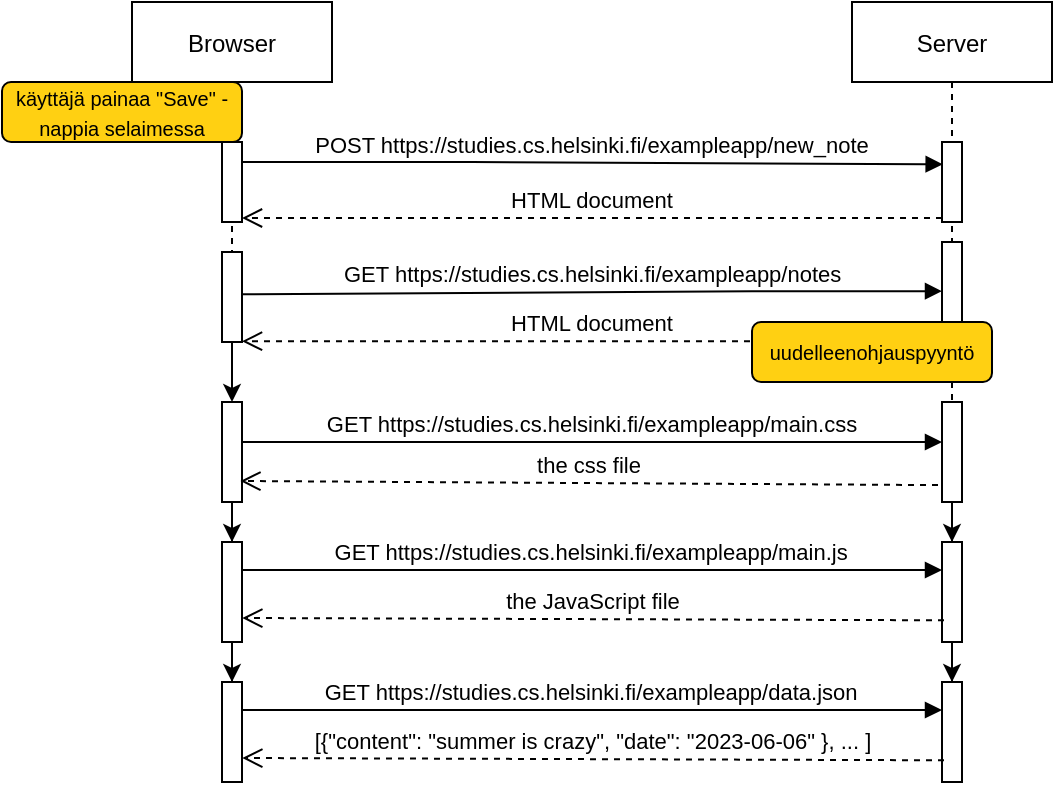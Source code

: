 <mxfile version="13.7.9" type="device"><diagram id="kgpKYQtTHZ0yAKxKKP6v" name="Page-1"><mxGraphModel dx="988" dy="523" grid="1" gridSize="10" guides="1" tooltips="1" connect="1" arrows="1" fold="1" page="1" pageScale="1" pageWidth="850" pageHeight="1100" math="0" shadow="0"><root><mxCell id="0"/><mxCell id="1" parent="0"/><mxCell id="3nuBFxr9cyL0pnOWT2aG-1" value="Browser" style="shape=umlLifeline;perimeter=lifelinePerimeter;container=1;collapsible=0;recursiveResize=0;rounded=0;shadow=0;strokeWidth=1;" parent="1" vertex="1"><mxGeometry x="120" y="80" width="100" height="340" as="geometry"/></mxCell><mxCell id="lJntqFQhvq1dbMyiNx_N-22" value="" style="edgeStyle=orthogonalEdgeStyle;rounded=0;orthogonalLoop=1;jettySize=auto;html=1;" parent="3nuBFxr9cyL0pnOWT2aG-1" source="lJntqFQhvq1dbMyiNx_N-23" edge="1"><mxGeometry relative="1" as="geometry"><mxPoint x="50" y="200" as="targetPoint"/></mxGeometry></mxCell><mxCell id="3nuBFxr9cyL0pnOWT2aG-2" value="" style="points=[];perimeter=orthogonalPerimeter;rounded=0;shadow=0;strokeWidth=1;" parent="3nuBFxr9cyL0pnOWT2aG-1" vertex="1"><mxGeometry x="45" y="70" width="10" height="40" as="geometry"/></mxCell><mxCell id="lJntqFQhvq1dbMyiNx_N-9" value="" style="edgeStyle=orthogonalEdgeStyle;rounded=0;orthogonalLoop=1;jettySize=auto;html=1;" parent="3nuBFxr9cyL0pnOWT2aG-1" source="lJntqFQhvq1dbMyiNx_N-1" target="lJntqFQhvq1dbMyiNx_N-8" edge="1"><mxGeometry relative="1" as="geometry"/></mxCell><mxCell id="lJntqFQhvq1dbMyiNx_N-1" value="" style="points=[];perimeter=orthogonalPerimeter;rounded=0;shadow=0;strokeWidth=1;" parent="3nuBFxr9cyL0pnOWT2aG-1" vertex="1"><mxGeometry x="45" y="200" width="10" height="50" as="geometry"/></mxCell><mxCell id="lJntqFQhvq1dbMyiNx_N-8" value="" style="points=[];perimeter=orthogonalPerimeter;rounded=0;shadow=0;strokeWidth=1;" parent="3nuBFxr9cyL0pnOWT2aG-1" vertex="1"><mxGeometry x="45" y="270" width="10" height="50" as="geometry"/></mxCell><mxCell id="lJntqFQhvq1dbMyiNx_N-23" value="" style="points=[];perimeter=orthogonalPerimeter;rounded=0;shadow=0;strokeWidth=1;" parent="3nuBFxr9cyL0pnOWT2aG-1" vertex="1"><mxGeometry x="45" y="125" width="10" height="45" as="geometry"/></mxCell><mxCell id="3nuBFxr9cyL0pnOWT2aG-5" value="Server" style="shape=umlLifeline;perimeter=lifelinePerimeter;container=1;collapsible=0;recursiveResize=0;rounded=0;shadow=0;strokeWidth=1;" parent="1" vertex="1"><mxGeometry x="480" y="80" width="100" height="290" as="geometry"/></mxCell><mxCell id="lJntqFQhvq1dbMyiNx_N-5" value="" style="edgeStyle=orthogonalEdgeStyle;rounded=0;orthogonalLoop=1;jettySize=auto;html=1;" parent="3nuBFxr9cyL0pnOWT2aG-5" edge="1"><mxGeometry relative="1" as="geometry"><mxPoint x="-10" y="160" as="sourcePoint"/><mxPoint x="-10" y="190" as="targetPoint"/></mxGeometry></mxCell><mxCell id="3nuBFxr9cyL0pnOWT2aG-6" value="" style="points=[];perimeter=orthogonalPerimeter;rounded=0;shadow=0;strokeWidth=1;" parent="3nuBFxr9cyL0pnOWT2aG-5" vertex="1"><mxGeometry x="45" y="70" width="10" height="40" as="geometry"/></mxCell><mxCell id="lJntqFQhvq1dbMyiNx_N-11" value="" style="edgeStyle=orthogonalEdgeStyle;rounded=0;orthogonalLoop=1;jettySize=auto;html=1;" parent="3nuBFxr9cyL0pnOWT2aG-5" source="lJntqFQhvq1dbMyiNx_N-4" target="lJntqFQhvq1dbMyiNx_N-10" edge="1"><mxGeometry relative="1" as="geometry"/></mxCell><mxCell id="lJntqFQhvq1dbMyiNx_N-4" value="" style="points=[];perimeter=orthogonalPerimeter;rounded=0;shadow=0;strokeWidth=1;" parent="3nuBFxr9cyL0pnOWT2aG-5" vertex="1"><mxGeometry x="45" y="200" width="10" height="50" as="geometry"/></mxCell><mxCell id="lJntqFQhvq1dbMyiNx_N-10" value="" style="points=[];perimeter=orthogonalPerimeter;rounded=0;shadow=0;strokeWidth=1;" parent="3nuBFxr9cyL0pnOWT2aG-5" vertex="1"><mxGeometry x="45" y="270" width="10" height="50" as="geometry"/></mxCell><mxCell id="lJntqFQhvq1dbMyiNx_N-27" value="" style="points=[];perimeter=orthogonalPerimeter;rounded=0;shadow=0;strokeWidth=1;" parent="3nuBFxr9cyL0pnOWT2aG-5" vertex="1"><mxGeometry x="45" y="120" width="10" height="50" as="geometry"/></mxCell><mxCell id="3nuBFxr9cyL0pnOWT2aG-7" value="HTML document" style="verticalAlign=bottom;endArrow=open;dashed=1;endSize=8;exitX=0;exitY=0.95;shadow=0;strokeWidth=1;" parent="1" source="3nuBFxr9cyL0pnOWT2aG-6" target="3nuBFxr9cyL0pnOWT2aG-2" edge="1"><mxGeometry relative="1" as="geometry"><mxPoint x="275" y="236" as="targetPoint"/></mxGeometry></mxCell><mxCell id="3nuBFxr9cyL0pnOWT2aG-8" value="POST https://studies.cs.helsinki.fi/exampleapp/new_note" style="verticalAlign=bottom;endArrow=block;shadow=0;strokeWidth=1;entryX=0.033;entryY=0.279;entryDx=0;entryDy=0;entryPerimeter=0;" parent="1" source="3nuBFxr9cyL0pnOWT2aG-2" target="3nuBFxr9cyL0pnOWT2aG-6" edge="1"><mxGeometry relative="1" as="geometry"><mxPoint x="275" y="160" as="sourcePoint"/><mxPoint x="520" y="160" as="targetPoint"/><Array as="points"><mxPoint x="280" y="160"/></Array></mxGeometry></mxCell><mxCell id="lJntqFQhvq1dbMyiNx_N-3" value="GET https://studies.cs.helsinki.fi/exampleapp/main.css" style="verticalAlign=bottom;endArrow=block;shadow=0;strokeWidth=1;" parent="1" source="lJntqFQhvq1dbMyiNx_N-1" target="lJntqFQhvq1dbMyiNx_N-4" edge="1"><mxGeometry relative="1" as="geometry"><mxPoint x="180" y="230" as="sourcePoint"/><mxPoint x="520" y="229.6" as="targetPoint"/><Array as="points"><mxPoint x="440" y="300"/></Array></mxGeometry></mxCell><mxCell id="lJntqFQhvq1dbMyiNx_N-6" value="the css file" style="verticalAlign=bottom;endArrow=open;dashed=1;endSize=8;shadow=0;strokeWidth=1;exitX=-0.2;exitY=0.831;exitDx=0;exitDy=0;exitPerimeter=0;entryX=0.92;entryY=0.79;entryDx=0;entryDy=0;entryPerimeter=0;" parent="1" source="lJntqFQhvq1dbMyiNx_N-4" target="lJntqFQhvq1dbMyiNx_N-1" edge="1"><mxGeometry relative="1" as="geometry"><mxPoint x="180" y="252" as="targetPoint"/><mxPoint x="510" y="250" as="sourcePoint"/></mxGeometry></mxCell><mxCell id="lJntqFQhvq1dbMyiNx_N-13" value="GET https://studies.cs.helsinki.fi/exampleapp/main.js" style="verticalAlign=bottom;endArrow=block;shadow=0;strokeWidth=1;exitX=0.957;exitY=0.28;exitDx=0;exitDy=0;exitPerimeter=0;" parent="1" source="lJntqFQhvq1dbMyiNx_N-8" target="lJntqFQhvq1dbMyiNx_N-10" edge="1"><mxGeometry relative="1" as="geometry"><mxPoint x="180" y="310" as="sourcePoint"/><mxPoint x="520" y="325" as="targetPoint"/></mxGeometry></mxCell><mxCell id="lJntqFQhvq1dbMyiNx_N-14" value="the JavaScript file" style="verticalAlign=bottom;endArrow=open;dashed=1;endSize=8;shadow=0;strokeWidth=1;entryX=1.014;entryY=0.76;entryDx=0;entryDy=0;entryPerimeter=0;exitX=0.1;exitY=0.783;exitDx=0;exitDy=0;exitPerimeter=0;" parent="1" source="lJntqFQhvq1dbMyiNx_N-10" target="lJntqFQhvq1dbMyiNx_N-8" edge="1"><mxGeometry relative="1" as="geometry"><mxPoint x="180.0" y="340" as="targetPoint"/><mxPoint x="520" y="338" as="sourcePoint"/></mxGeometry></mxCell><mxCell id="lJntqFQhvq1dbMyiNx_N-20" style="edgeStyle=orthogonalEdgeStyle;rounded=0;orthogonalLoop=1;jettySize=auto;html=1;" parent="1" source="lJntqFQhvq1dbMyiNx_N-10" target="lJntqFQhvq1dbMyiNx_N-16" edge="1"><mxGeometry relative="1" as="geometry"/></mxCell><mxCell id="lJntqFQhvq1dbMyiNx_N-16" value="" style="points=[];perimeter=orthogonalPerimeter;rounded=0;shadow=0;strokeWidth=1;" parent="1" vertex="1"><mxGeometry x="525" y="420" width="10" height="50" as="geometry"/></mxCell><mxCell id="lJntqFQhvq1dbMyiNx_N-17" value="GET https://studies.cs.helsinki.fi/exampleapp/data.json" style="verticalAlign=bottom;endArrow=block;shadow=0;strokeWidth=1;exitX=0.957;exitY=0.28;exitDx=0;exitDy=0;exitPerimeter=0;" parent="1" source="lJntqFQhvq1dbMyiNx_N-15" target="lJntqFQhvq1dbMyiNx_N-16" edge="1"><mxGeometry relative="1" as="geometry"><mxPoint x="180" y="380" as="sourcePoint"/><mxPoint x="520" y="395" as="targetPoint"/></mxGeometry></mxCell><mxCell id="lJntqFQhvq1dbMyiNx_N-18" value="[{&quot;content&quot;: &quot;summer is crazy&quot;, &quot;date&quot;: &quot;2023-06-06&quot; }, ... ]" style="verticalAlign=bottom;endArrow=open;dashed=1;endSize=8;shadow=0;strokeWidth=1;entryX=1.014;entryY=0.76;entryDx=0;entryDy=0;entryPerimeter=0;exitX=0.1;exitY=0.783;exitDx=0;exitDy=0;exitPerimeter=0;" parent="1" source="lJntqFQhvq1dbMyiNx_N-16" target="lJntqFQhvq1dbMyiNx_N-15" edge="1"><mxGeometry relative="1" as="geometry"><mxPoint x="180.0" y="410" as="targetPoint"/><mxPoint x="520" y="408" as="sourcePoint"/></mxGeometry></mxCell><mxCell id="lJntqFQhvq1dbMyiNx_N-15" value="" style="points=[];perimeter=orthogonalPerimeter;rounded=0;shadow=0;strokeWidth=1;" parent="1" vertex="1"><mxGeometry x="165" y="420" width="10" height="50" as="geometry"/></mxCell><mxCell id="lJntqFQhvq1dbMyiNx_N-19" style="edgeStyle=orthogonalEdgeStyle;rounded=0;orthogonalLoop=1;jettySize=auto;html=1;" parent="1" source="lJntqFQhvq1dbMyiNx_N-8" target="lJntqFQhvq1dbMyiNx_N-15" edge="1"><mxGeometry relative="1" as="geometry"/></mxCell><mxCell id="lJntqFQhvq1dbMyiNx_N-26" value="GET https://studies.cs.helsinki.fi/exampleapp/notes" style="verticalAlign=bottom;endArrow=block;shadow=0;strokeWidth=1;exitX=1.033;exitY=0.47;exitDx=0;exitDy=0;exitPerimeter=0;" parent="1" source="lJntqFQhvq1dbMyiNx_N-23" edge="1"><mxGeometry relative="1" as="geometry"><mxPoint x="180" y="225" as="sourcePoint"/><mxPoint x="525" y="224.58" as="targetPoint"/><Array as="points"><mxPoint x="440" y="224.58"/></Array></mxGeometry></mxCell><mxCell id="lJntqFQhvq1dbMyiNx_N-29" value="HTML document" style="verticalAlign=bottom;endArrow=open;dashed=1;endSize=8;exitX=0;exitY=0.95;shadow=0;strokeWidth=1;" parent="1" edge="1"><mxGeometry relative="1" as="geometry"><mxPoint x="175" y="249.58" as="targetPoint"/><mxPoint x="525" y="249.58" as="sourcePoint"/></mxGeometry></mxCell><mxCell id="umO-OXQkfk1v986V4rtB-3" value="" style="rounded=1;whiteSpace=wrap;html=1;fillColor=#FFD012;" vertex="1" parent="1"><mxGeometry x="55" y="120" width="120" height="30" as="geometry"/></mxCell><mxCell id="umO-OXQkfk1v986V4rtB-4" value="&lt;font style=&quot;font-size: 10px&quot;&gt;käyttäjä painaa &quot;Save&quot; -nappia selaimessa&lt;/font&gt;" style="text;html=1;strokeColor=none;fillColor=none;align=center;verticalAlign=middle;whiteSpace=wrap;rounded=0;" vertex="1" parent="1"><mxGeometry x="60" y="120" width="110" height="30" as="geometry"/></mxCell><mxCell id="umO-OXQkfk1v986V4rtB-5" value="" style="rounded=1;whiteSpace=wrap;html=1;fillColor=#FFD012;" vertex="1" parent="1"><mxGeometry x="430" y="240" width="120" height="30" as="geometry"/></mxCell><mxCell id="umO-OXQkfk1v986V4rtB-6" value="&lt;font style=&quot;font-size: 10px&quot;&gt;uudelleenohjauspyyntö&lt;/font&gt;" style="text;html=1;strokeColor=none;fillColor=none;align=center;verticalAlign=middle;whiteSpace=wrap;rounded=0;" vertex="1" parent="1"><mxGeometry x="435" y="240" width="110" height="30" as="geometry"/></mxCell></root></mxGraphModel></diagram></mxfile>